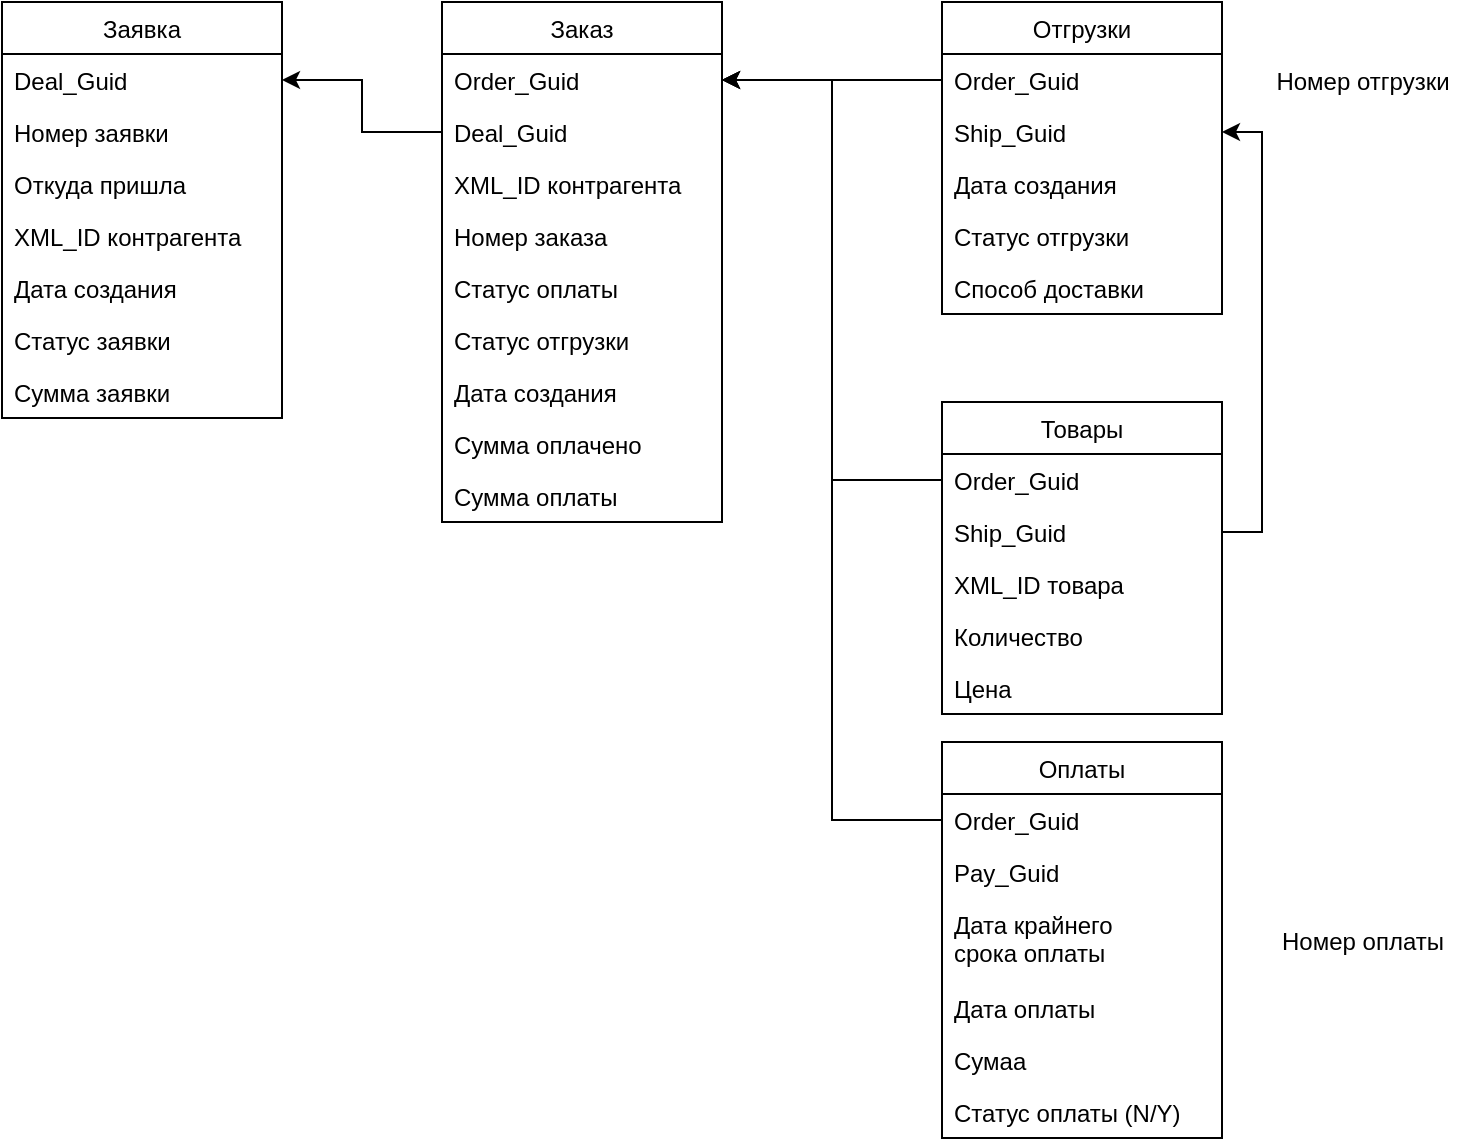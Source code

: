 <mxfile version="14.0.1" type="github">
  <diagram name="Page-1" id="9f46799a-70d6-7492-0946-bef42562c5a5">
    <mxGraphModel dx="2522" dy="794" grid="1" gridSize="10" guides="1" tooltips="1" connect="1" arrows="1" fold="1" page="1" pageScale="1" pageWidth="1100" pageHeight="850" background="#ffffff" math="0" shadow="0">
      <root>
        <mxCell id="0" />
        <mxCell id="1" parent="0" />
        <mxCell id="2CDrjcXhRk6ncWYGwKGY-1" value="Заявка" style="swimlane;fontStyle=0;childLayout=stackLayout;horizontal=1;startSize=26;fillColor=none;horizontalStack=0;resizeParent=1;resizeParentMax=0;resizeLast=0;collapsible=1;marginBottom=0;" vertex="1" parent="1">
          <mxGeometry x="-40" y="120" width="140" height="208" as="geometry" />
        </mxCell>
        <mxCell id="2CDrjcXhRk6ncWYGwKGY-2" value="Deal_Guid" style="text;strokeColor=none;fillColor=none;align=left;verticalAlign=top;spacingLeft=4;spacingRight=4;overflow=hidden;rotatable=0;points=[[0,0.5],[1,0.5]];portConstraint=eastwest;" vertex="1" parent="2CDrjcXhRk6ncWYGwKGY-1">
          <mxGeometry y="26" width="140" height="26" as="geometry" />
        </mxCell>
        <mxCell id="2CDrjcXhRk6ncWYGwKGY-3" value="Номер заявки" style="text;strokeColor=none;fillColor=none;align=left;verticalAlign=top;spacingLeft=4;spacingRight=4;overflow=hidden;rotatable=0;points=[[0,0.5],[1,0.5]];portConstraint=eastwest;" vertex="1" parent="2CDrjcXhRk6ncWYGwKGY-1">
          <mxGeometry y="52" width="140" height="26" as="geometry" />
        </mxCell>
        <mxCell id="2CDrjcXhRk6ncWYGwKGY-4" value="Откуда пришла" style="text;strokeColor=none;fillColor=none;align=left;verticalAlign=top;spacingLeft=4;spacingRight=4;overflow=hidden;rotatable=0;points=[[0,0.5],[1,0.5]];portConstraint=eastwest;" vertex="1" parent="2CDrjcXhRk6ncWYGwKGY-1">
          <mxGeometry y="78" width="140" height="26" as="geometry" />
        </mxCell>
        <mxCell id="2CDrjcXhRk6ncWYGwKGY-5" value="XML_ID контрагента" style="text;strokeColor=none;fillColor=none;align=left;verticalAlign=top;spacingLeft=4;spacingRight=4;overflow=hidden;rotatable=0;points=[[0,0.5],[1,0.5]];portConstraint=eastwest;" vertex="1" parent="2CDrjcXhRk6ncWYGwKGY-1">
          <mxGeometry y="104" width="140" height="26" as="geometry" />
        </mxCell>
        <mxCell id="2CDrjcXhRk6ncWYGwKGY-6" value="Дата создания" style="text;strokeColor=none;fillColor=none;align=left;verticalAlign=top;spacingLeft=4;spacingRight=4;overflow=hidden;rotatable=0;points=[[0,0.5],[1,0.5]];portConstraint=eastwest;" vertex="1" parent="2CDrjcXhRk6ncWYGwKGY-1">
          <mxGeometry y="130" width="140" height="26" as="geometry" />
        </mxCell>
        <mxCell id="2CDrjcXhRk6ncWYGwKGY-47" value="Статус заявки" style="text;strokeColor=none;fillColor=none;align=left;verticalAlign=top;spacingLeft=4;spacingRight=4;overflow=hidden;rotatable=0;points=[[0,0.5],[1,0.5]];portConstraint=eastwest;" vertex="1" parent="2CDrjcXhRk6ncWYGwKGY-1">
          <mxGeometry y="156" width="140" height="26" as="geometry" />
        </mxCell>
        <mxCell id="2CDrjcXhRk6ncWYGwKGY-48" value="Сумма заявки" style="text;strokeColor=none;fillColor=none;align=left;verticalAlign=top;spacingLeft=4;spacingRight=4;overflow=hidden;rotatable=0;points=[[0,0.5],[1,0.5]];portConstraint=eastwest;" vertex="1" parent="2CDrjcXhRk6ncWYGwKGY-1">
          <mxGeometry y="182" width="140" height="26" as="geometry" />
        </mxCell>
        <mxCell id="2CDrjcXhRk6ncWYGwKGY-7" value="Заказ" style="swimlane;fontStyle=0;childLayout=stackLayout;horizontal=1;startSize=26;fillColor=none;horizontalStack=0;resizeParent=1;resizeParentMax=0;resizeLast=0;collapsible=1;marginBottom=0;" vertex="1" parent="1">
          <mxGeometry x="180" y="120" width="140" height="260" as="geometry" />
        </mxCell>
        <mxCell id="2CDrjcXhRk6ncWYGwKGY-8" value="Order_Guid" style="text;strokeColor=none;fillColor=none;align=left;verticalAlign=top;spacingLeft=4;spacingRight=4;overflow=hidden;rotatable=0;points=[[0,0.5],[1,0.5]];portConstraint=eastwest;" vertex="1" parent="2CDrjcXhRk6ncWYGwKGY-7">
          <mxGeometry y="26" width="140" height="26" as="geometry" />
        </mxCell>
        <mxCell id="2CDrjcXhRk6ncWYGwKGY-9" value="Deal_Guid" style="text;strokeColor=none;fillColor=none;align=left;verticalAlign=top;spacingLeft=4;spacingRight=4;overflow=hidden;rotatable=0;points=[[0,0.5],[1,0.5]];portConstraint=eastwest;" vertex="1" parent="2CDrjcXhRk6ncWYGwKGY-7">
          <mxGeometry y="52" width="140" height="26" as="geometry" />
        </mxCell>
        <mxCell id="2CDrjcXhRk6ncWYGwKGY-49" value="XML_ID контрагента" style="text;strokeColor=none;fillColor=none;align=left;verticalAlign=top;spacingLeft=4;spacingRight=4;overflow=hidden;rotatable=0;points=[[0,0.5],[1,0.5]];portConstraint=eastwest;" vertex="1" parent="2CDrjcXhRk6ncWYGwKGY-7">
          <mxGeometry y="78" width="140" height="26" as="geometry" />
        </mxCell>
        <mxCell id="2CDrjcXhRk6ncWYGwKGY-10" value="Номер заказа" style="text;strokeColor=none;fillColor=none;align=left;verticalAlign=top;spacingLeft=4;spacingRight=4;overflow=hidden;rotatable=0;points=[[0,0.5],[1,0.5]];portConstraint=eastwest;" vertex="1" parent="2CDrjcXhRk6ncWYGwKGY-7">
          <mxGeometry y="104" width="140" height="26" as="geometry" />
        </mxCell>
        <mxCell id="2CDrjcXhRk6ncWYGwKGY-11" value="Статус оплаты" style="text;strokeColor=none;fillColor=none;align=left;verticalAlign=top;spacingLeft=4;spacingRight=4;overflow=hidden;rotatable=0;points=[[0,0.5],[1,0.5]];portConstraint=eastwest;" vertex="1" parent="2CDrjcXhRk6ncWYGwKGY-7">
          <mxGeometry y="130" width="140" height="26" as="geometry" />
        </mxCell>
        <mxCell id="2CDrjcXhRk6ncWYGwKGY-12" value="Статус отгрузки" style="text;strokeColor=none;fillColor=none;align=left;verticalAlign=top;spacingLeft=4;spacingRight=4;overflow=hidden;rotatable=0;points=[[0,0.5],[1,0.5]];portConstraint=eastwest;" vertex="1" parent="2CDrjcXhRk6ncWYGwKGY-7">
          <mxGeometry y="156" width="140" height="26" as="geometry" />
        </mxCell>
        <mxCell id="2CDrjcXhRk6ncWYGwKGY-13" value="Дата создания" style="text;strokeColor=none;fillColor=none;align=left;verticalAlign=top;spacingLeft=4;spacingRight=4;overflow=hidden;rotatable=0;points=[[0,0.5],[1,0.5]];portConstraint=eastwest;" vertex="1" parent="2CDrjcXhRk6ncWYGwKGY-7">
          <mxGeometry y="182" width="140" height="26" as="geometry" />
        </mxCell>
        <mxCell id="2CDrjcXhRk6ncWYGwKGY-15" value="Сумма оплачено" style="text;strokeColor=none;fillColor=none;align=left;verticalAlign=top;spacingLeft=4;spacingRight=4;overflow=hidden;rotatable=0;points=[[0,0.5],[1,0.5]];portConstraint=eastwest;" vertex="1" parent="2CDrjcXhRk6ncWYGwKGY-7">
          <mxGeometry y="208" width="140" height="26" as="geometry" />
        </mxCell>
        <mxCell id="2CDrjcXhRk6ncWYGwKGY-14" value="Сумма оплаты" style="text;strokeColor=none;fillColor=none;align=left;verticalAlign=top;spacingLeft=4;spacingRight=4;overflow=hidden;rotatable=0;points=[[0,0.5],[1,0.5]];portConstraint=eastwest;" vertex="1" parent="2CDrjcXhRk6ncWYGwKGY-7">
          <mxGeometry y="234" width="140" height="26" as="geometry" />
        </mxCell>
        <mxCell id="2CDrjcXhRk6ncWYGwKGY-16" value="Отгрузки" style="swimlane;fontStyle=0;childLayout=stackLayout;horizontal=1;startSize=26;fillColor=none;horizontalStack=0;resizeParent=1;resizeParentMax=0;resizeLast=0;collapsible=1;marginBottom=0;" vertex="1" parent="1">
          <mxGeometry x="430" y="120" width="140" height="156" as="geometry" />
        </mxCell>
        <mxCell id="2CDrjcXhRk6ncWYGwKGY-18" value="Order_Guid" style="text;strokeColor=none;fillColor=none;align=left;verticalAlign=top;spacingLeft=4;spacingRight=4;overflow=hidden;rotatable=0;points=[[0,0.5],[1,0.5]];portConstraint=eastwest;" vertex="1" parent="2CDrjcXhRk6ncWYGwKGY-16">
          <mxGeometry y="26" width="140" height="26" as="geometry" />
        </mxCell>
        <mxCell id="2CDrjcXhRk6ncWYGwKGY-17" value="Ship_Guid" style="text;strokeColor=none;fillColor=none;align=left;verticalAlign=top;spacingLeft=4;spacingRight=4;overflow=hidden;rotatable=0;points=[[0,0.5],[1,0.5]];portConstraint=eastwest;" vertex="1" parent="2CDrjcXhRk6ncWYGwKGY-16">
          <mxGeometry y="52" width="140" height="26" as="geometry" />
        </mxCell>
        <mxCell id="2CDrjcXhRk6ncWYGwKGY-19" value="Дата создания" style="text;strokeColor=none;fillColor=none;align=left;verticalAlign=top;spacingLeft=4;spacingRight=4;overflow=hidden;rotatable=0;points=[[0,0.5],[1,0.5]];portConstraint=eastwest;" vertex="1" parent="2CDrjcXhRk6ncWYGwKGY-16">
          <mxGeometry y="78" width="140" height="26" as="geometry" />
        </mxCell>
        <mxCell id="2CDrjcXhRk6ncWYGwKGY-21" value="Статус отгрузки" style="text;strokeColor=none;fillColor=none;align=left;verticalAlign=top;spacingLeft=4;spacingRight=4;overflow=hidden;rotatable=0;points=[[0,0.5],[1,0.5]];portConstraint=eastwest;" vertex="1" parent="2CDrjcXhRk6ncWYGwKGY-16">
          <mxGeometry y="104" width="140" height="26" as="geometry" />
        </mxCell>
        <mxCell id="2CDrjcXhRk6ncWYGwKGY-50" value="Способ доставки" style="text;strokeColor=none;fillColor=none;align=left;verticalAlign=top;spacingLeft=4;spacingRight=4;overflow=hidden;rotatable=0;points=[[0,0.5],[1,0.5]];portConstraint=eastwest;" vertex="1" parent="2CDrjcXhRk6ncWYGwKGY-16">
          <mxGeometry y="130" width="140" height="26" as="geometry" />
        </mxCell>
        <mxCell id="2CDrjcXhRk6ncWYGwKGY-25" value="Товары" style="swimlane;fontStyle=0;childLayout=stackLayout;horizontal=1;startSize=26;fillColor=none;horizontalStack=0;resizeParent=1;resizeParentMax=0;resizeLast=0;collapsible=1;marginBottom=0;" vertex="1" parent="1">
          <mxGeometry x="430" y="320" width="140" height="156" as="geometry" />
        </mxCell>
        <mxCell id="2CDrjcXhRk6ncWYGwKGY-31" value="Order_Guid" style="text;strokeColor=none;fillColor=none;align=left;verticalAlign=top;spacingLeft=4;spacingRight=4;overflow=hidden;rotatable=0;points=[[0,0.5],[1,0.5]];portConstraint=eastwest;" vertex="1" parent="2CDrjcXhRk6ncWYGwKGY-25">
          <mxGeometry y="26" width="140" height="26" as="geometry" />
        </mxCell>
        <mxCell id="2CDrjcXhRk6ncWYGwKGY-26" value="Ship_Guid" style="text;strokeColor=none;fillColor=none;align=left;verticalAlign=top;spacingLeft=4;spacingRight=4;overflow=hidden;rotatable=0;points=[[0,0.5],[1,0.5]];portConstraint=eastwest;" vertex="1" parent="2CDrjcXhRk6ncWYGwKGY-25">
          <mxGeometry y="52" width="140" height="26" as="geometry" />
        </mxCell>
        <mxCell id="2CDrjcXhRk6ncWYGwKGY-27" value="XML_ID товара" style="text;strokeColor=none;fillColor=none;align=left;verticalAlign=top;spacingLeft=4;spacingRight=4;overflow=hidden;rotatable=0;points=[[0,0.5],[1,0.5]];portConstraint=eastwest;" vertex="1" parent="2CDrjcXhRk6ncWYGwKGY-25">
          <mxGeometry y="78" width="140" height="26" as="geometry" />
        </mxCell>
        <mxCell id="2CDrjcXhRk6ncWYGwKGY-28" value="Количество" style="text;strokeColor=none;fillColor=none;align=left;verticalAlign=top;spacingLeft=4;spacingRight=4;overflow=hidden;rotatable=0;points=[[0,0.5],[1,0.5]];portConstraint=eastwest;" vertex="1" parent="2CDrjcXhRk6ncWYGwKGY-25">
          <mxGeometry y="104" width="140" height="26" as="geometry" />
        </mxCell>
        <mxCell id="2CDrjcXhRk6ncWYGwKGY-29" value="Цена" style="text;strokeColor=none;fillColor=none;align=left;verticalAlign=top;spacingLeft=4;spacingRight=4;overflow=hidden;rotatable=0;points=[[0,0.5],[1,0.5]];portConstraint=eastwest;" vertex="1" parent="2CDrjcXhRk6ncWYGwKGY-25">
          <mxGeometry y="130" width="140" height="26" as="geometry" />
        </mxCell>
        <mxCell id="2CDrjcXhRk6ncWYGwKGY-32" value="Оплаты" style="swimlane;fontStyle=0;childLayout=stackLayout;horizontal=1;startSize=26;fillColor=none;horizontalStack=0;resizeParent=1;resizeParentMax=0;resizeLast=0;collapsible=1;marginBottom=0;" vertex="1" parent="1">
          <mxGeometry x="430" y="490" width="140" height="198" as="geometry" />
        </mxCell>
        <mxCell id="2CDrjcXhRk6ncWYGwKGY-38" value="Order_Guid" style="text;strokeColor=none;fillColor=none;align=left;verticalAlign=top;spacingLeft=4;spacingRight=4;overflow=hidden;rotatable=0;points=[[0,0.5],[1,0.5]];portConstraint=eastwest;" vertex="1" parent="2CDrjcXhRk6ncWYGwKGY-32">
          <mxGeometry y="26" width="140" height="26" as="geometry" />
        </mxCell>
        <mxCell id="2CDrjcXhRk6ncWYGwKGY-33" value="Pay_Guid" style="text;strokeColor=none;fillColor=none;align=left;verticalAlign=top;spacingLeft=4;spacingRight=4;overflow=hidden;rotatable=0;points=[[0,0.5],[1,0.5]];portConstraint=eastwest;" vertex="1" parent="2CDrjcXhRk6ncWYGwKGY-32">
          <mxGeometry y="52" width="140" height="26" as="geometry" />
        </mxCell>
        <mxCell id="2CDrjcXhRk6ncWYGwKGY-35" value="Дата крайнего&#xa;срока оплаты" style="text;strokeColor=none;fillColor=none;align=left;verticalAlign=top;spacingLeft=4;spacingRight=4;overflow=hidden;rotatable=0;points=[[0,0.5],[1,0.5]];portConstraint=eastwest;" vertex="1" parent="2CDrjcXhRk6ncWYGwKGY-32">
          <mxGeometry y="78" width="140" height="42" as="geometry" />
        </mxCell>
        <mxCell id="2CDrjcXhRk6ncWYGwKGY-36" value="Дата оплаты" style="text;strokeColor=none;fillColor=none;align=left;verticalAlign=top;spacingLeft=4;spacingRight=4;overflow=hidden;rotatable=0;points=[[0,0.5],[1,0.5]];portConstraint=eastwest;" vertex="1" parent="2CDrjcXhRk6ncWYGwKGY-32">
          <mxGeometry y="120" width="140" height="26" as="geometry" />
        </mxCell>
        <mxCell id="2CDrjcXhRk6ncWYGwKGY-37" value="Сумаа" style="text;strokeColor=none;fillColor=none;align=left;verticalAlign=top;spacingLeft=4;spacingRight=4;overflow=hidden;rotatable=0;points=[[0,0.5],[1,0.5]];portConstraint=eastwest;" vertex="1" parent="2CDrjcXhRk6ncWYGwKGY-32">
          <mxGeometry y="146" width="140" height="26" as="geometry" />
        </mxCell>
        <mxCell id="2CDrjcXhRk6ncWYGwKGY-39" value="Статус оплаты (N/Y)" style="text;strokeColor=none;fillColor=none;align=left;verticalAlign=top;spacingLeft=4;spacingRight=4;overflow=hidden;rotatable=0;points=[[0,0.5],[1,0.5]];portConstraint=eastwest;" vertex="1" parent="2CDrjcXhRk6ncWYGwKGY-32">
          <mxGeometry y="172" width="140" height="26" as="geometry" />
        </mxCell>
        <mxCell id="2CDrjcXhRk6ncWYGwKGY-40" style="edgeStyle=orthogonalEdgeStyle;rounded=0;orthogonalLoop=1;jettySize=auto;html=1;exitX=0;exitY=0.5;exitDx=0;exitDy=0;entryX=1;entryY=0.5;entryDx=0;entryDy=0;" edge="1" parent="1" source="2CDrjcXhRk6ncWYGwKGY-9" target="2CDrjcXhRk6ncWYGwKGY-2">
          <mxGeometry relative="1" as="geometry" />
        </mxCell>
        <mxCell id="2CDrjcXhRk6ncWYGwKGY-42" style="edgeStyle=orthogonalEdgeStyle;rounded=0;orthogonalLoop=1;jettySize=auto;html=1;exitX=0;exitY=0.5;exitDx=0;exitDy=0;entryX=1;entryY=0.5;entryDx=0;entryDy=0;" edge="1" parent="1" source="2CDrjcXhRk6ncWYGwKGY-18" target="2CDrjcXhRk6ncWYGwKGY-8">
          <mxGeometry relative="1" as="geometry" />
        </mxCell>
        <mxCell id="2CDrjcXhRk6ncWYGwKGY-43" style="edgeStyle=orthogonalEdgeStyle;rounded=0;orthogonalLoop=1;jettySize=auto;html=1;exitX=1;exitY=0.5;exitDx=0;exitDy=0;entryX=1;entryY=0.5;entryDx=0;entryDy=0;" edge="1" parent="1" source="2CDrjcXhRk6ncWYGwKGY-26" target="2CDrjcXhRk6ncWYGwKGY-17">
          <mxGeometry relative="1" as="geometry" />
        </mxCell>
        <mxCell id="2CDrjcXhRk6ncWYGwKGY-44" style="edgeStyle=orthogonalEdgeStyle;rounded=0;orthogonalLoop=1;jettySize=auto;html=1;exitX=0;exitY=0.5;exitDx=0;exitDy=0;entryX=1;entryY=0.5;entryDx=0;entryDy=0;" edge="1" parent="1" source="2CDrjcXhRk6ncWYGwKGY-31" target="2CDrjcXhRk6ncWYGwKGY-8">
          <mxGeometry relative="1" as="geometry" />
        </mxCell>
        <mxCell id="2CDrjcXhRk6ncWYGwKGY-45" style="edgeStyle=orthogonalEdgeStyle;rounded=0;orthogonalLoop=1;jettySize=auto;html=1;exitX=0;exitY=0.5;exitDx=0;exitDy=0;entryX=1;entryY=0.5;entryDx=0;entryDy=0;" edge="1" parent="1" source="2CDrjcXhRk6ncWYGwKGY-38" target="2CDrjcXhRk6ncWYGwKGY-8">
          <mxGeometry relative="1" as="geometry" />
        </mxCell>
        <mxCell id="2CDrjcXhRk6ncWYGwKGY-51" value="Номер оплаты" style="text;html=1;align=center;verticalAlign=middle;resizable=0;points=[];autosize=1;" vertex="1" parent="1">
          <mxGeometry x="590" y="580" width="100" height="20" as="geometry" />
        </mxCell>
        <mxCell id="2CDrjcXhRk6ncWYGwKGY-52" value="Номер отгрузки" style="text;html=1;align=center;verticalAlign=middle;resizable=0;points=[];autosize=1;" vertex="1" parent="1">
          <mxGeometry x="590" y="150" width="100" height="20" as="geometry" />
        </mxCell>
      </root>
    </mxGraphModel>
  </diagram>
</mxfile>
